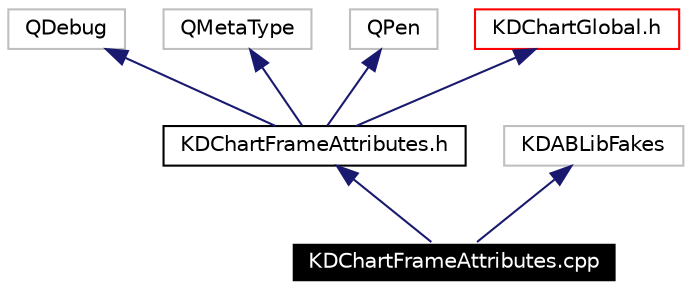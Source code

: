 digraph G
{
  edge [fontname="Helvetica",fontsize=10,labelfontname="Helvetica",labelfontsize=10];
  node [fontname="Helvetica",fontsize=10,shape=record];
  Node1556 [label="KDChartFrameAttributes.cpp",height=0.2,width=0.4,color="white", fillcolor="black", style="filled" fontcolor="white"];
  Node1557 -> Node1556 [dir=back,color="midnightblue",fontsize=10,style="solid",fontname="Helvetica"];
  Node1557 [label="KDChartFrameAttributes.h",height=0.2,width=0.4,color="black",URL="$_k_d_chart_frame_attributes_8h.html"];
  Node1558 -> Node1557 [dir=back,color="midnightblue",fontsize=10,style="solid",fontname="Helvetica"];
  Node1558 [label="QDebug",height=0.2,width=0.4,color="grey75"];
  Node1559 -> Node1557 [dir=back,color="midnightblue",fontsize=10,style="solid",fontname="Helvetica"];
  Node1559 [label="QMetaType",height=0.2,width=0.4,color="grey75"];
  Node1560 -> Node1557 [dir=back,color="midnightblue",fontsize=10,style="solid",fontname="Helvetica"];
  Node1560 [label="QPen",height=0.2,width=0.4,color="grey75"];
  Node1561 -> Node1557 [dir=back,color="midnightblue",fontsize=10,style="solid",fontname="Helvetica"];
  Node1561 [label="KDChartGlobal.h",height=0.2,width=0.4,color="red",URL="$_k_d_chart_global_8h.html"];
  Node1567 -> Node1556 [dir=back,color="midnightblue",fontsize=10,style="solid",fontname="Helvetica"];
  Node1567 [label="KDABLibFakes",height=0.2,width=0.4,color="grey75"];
}
